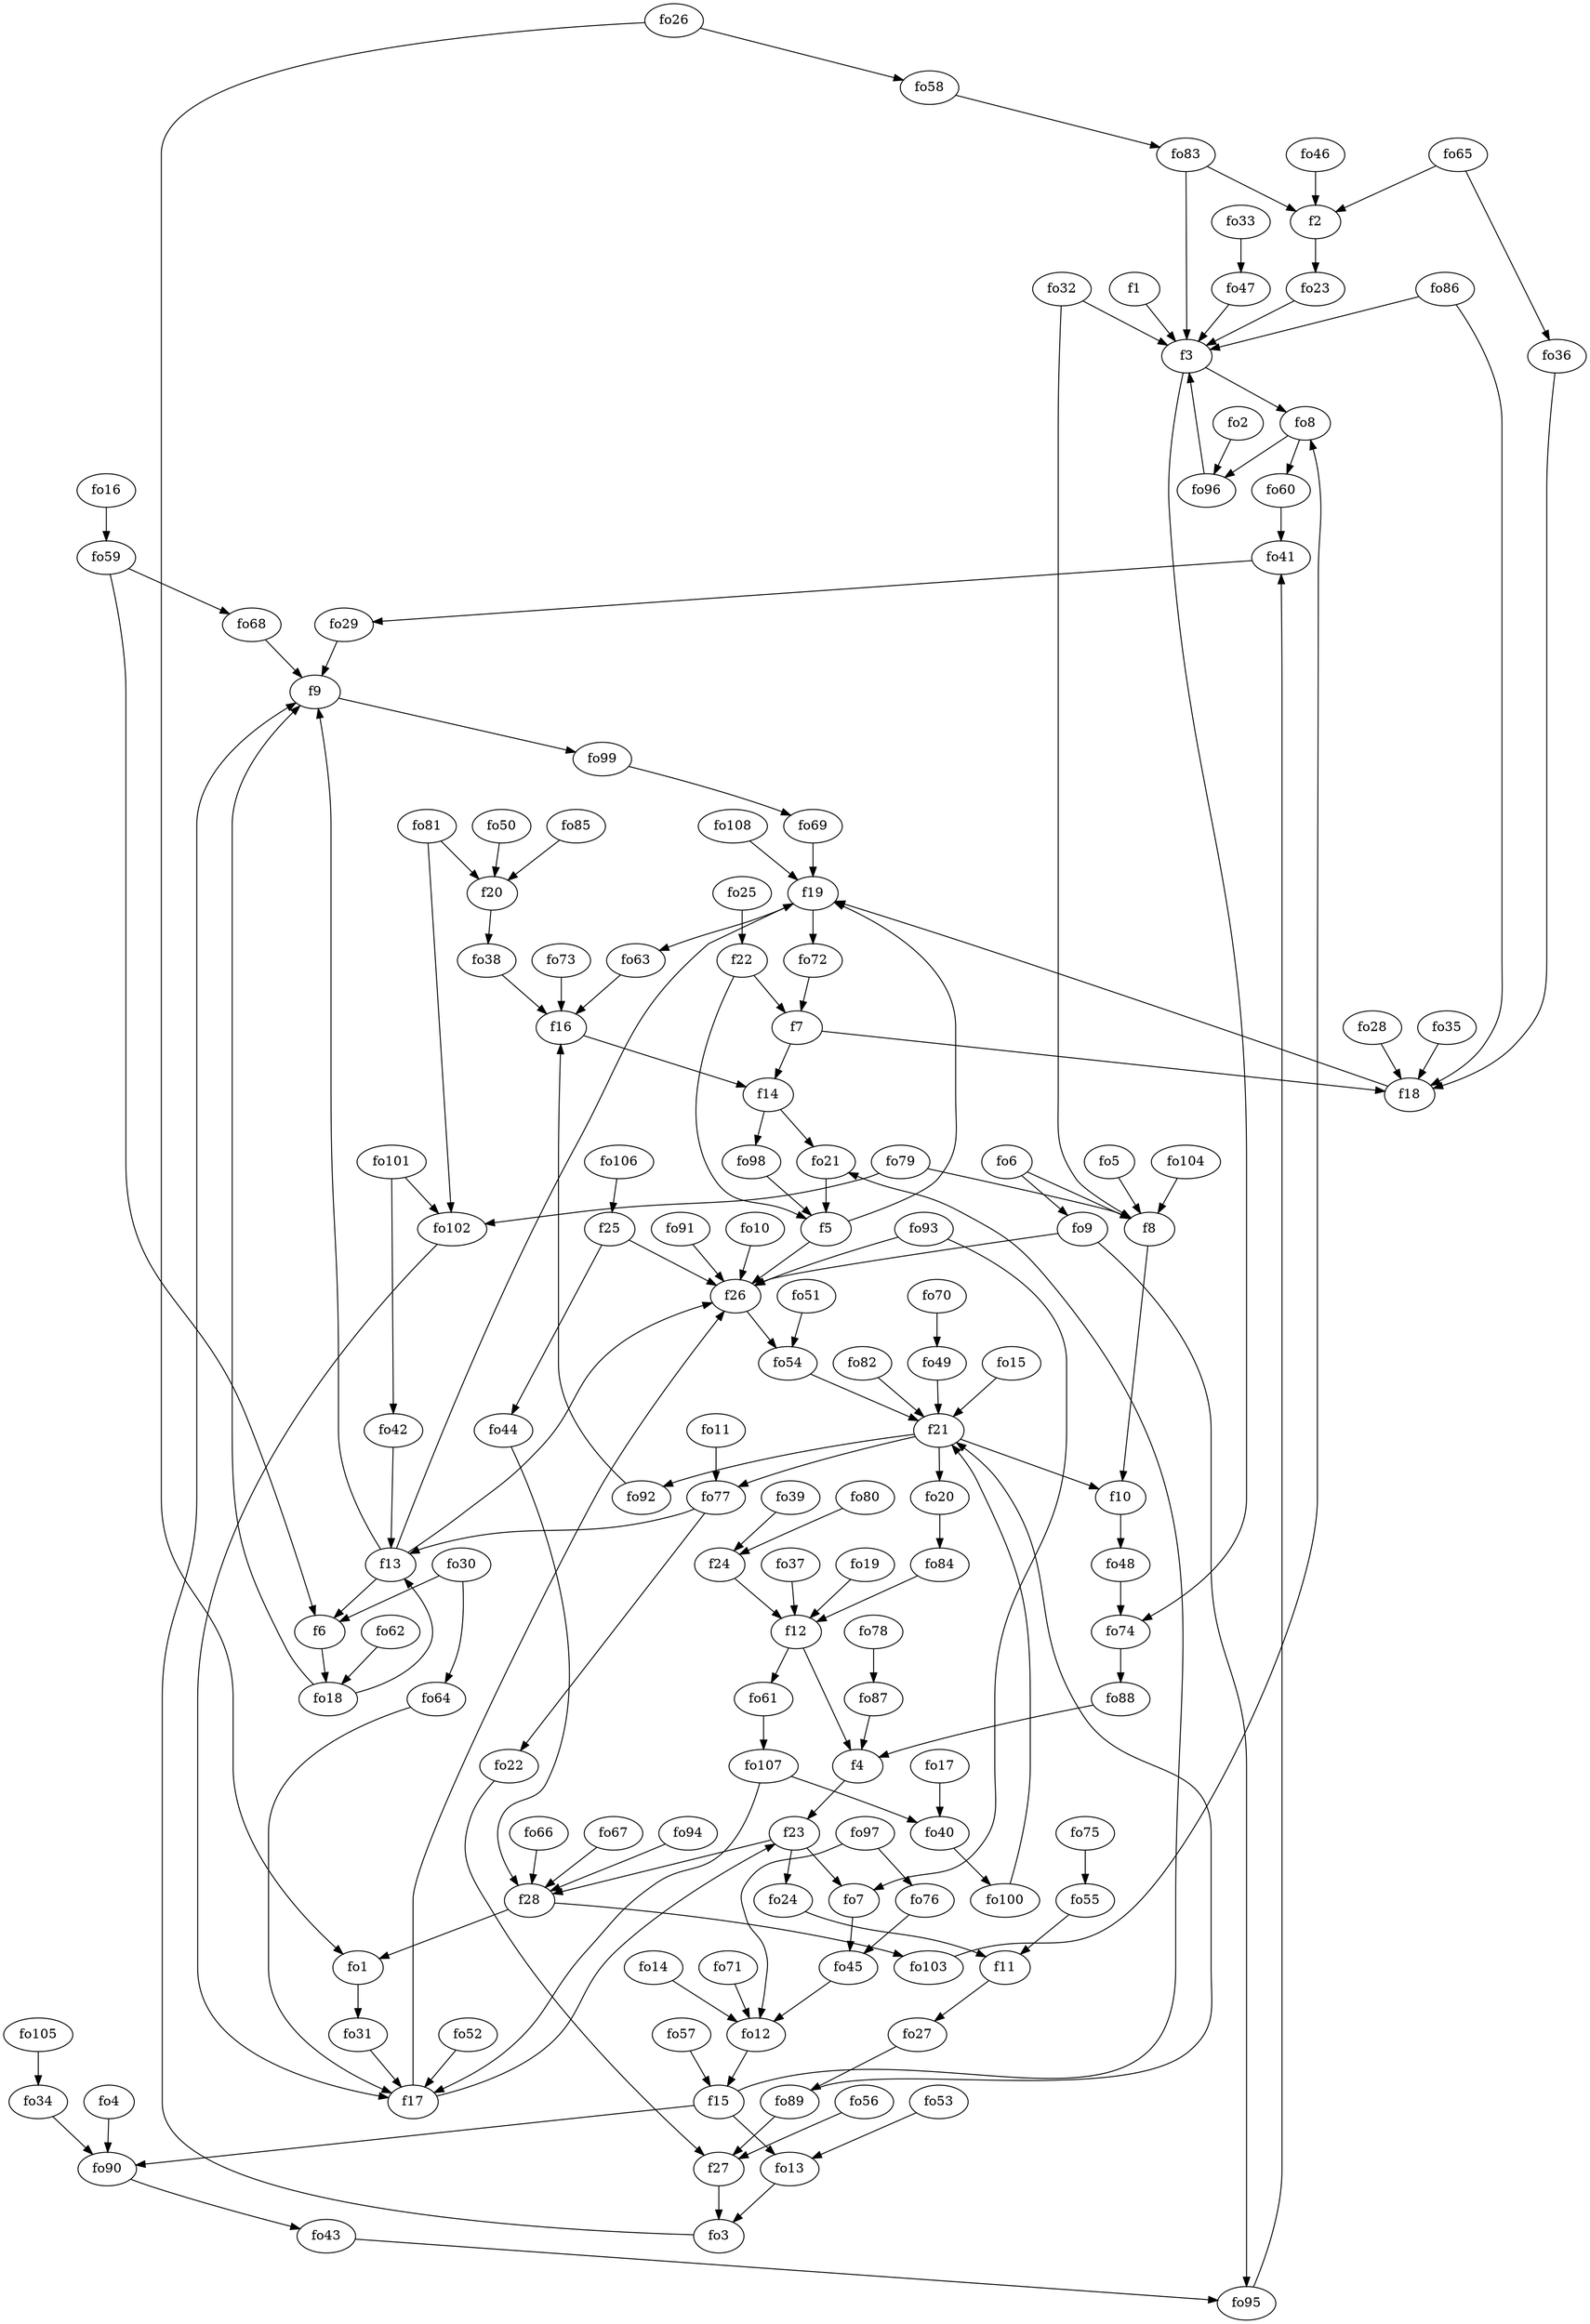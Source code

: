 strict digraph  {
f1;
f2;
f3;
f4;
f5;
f6;
f7;
f8;
f9;
f10;
f11;
f12;
f13;
f14;
f15;
f16;
f17;
f18;
f19;
f20;
f21;
f22;
f23;
f24;
f25;
f26;
f27;
f28;
fo1;
fo2;
fo3;
fo4;
fo5;
fo6;
fo7;
fo8;
fo9;
fo10;
fo11;
fo12;
fo13;
fo14;
fo15;
fo16;
fo17;
fo18;
fo19;
fo20;
fo21;
fo22;
fo23;
fo24;
fo25;
fo26;
fo27;
fo28;
fo29;
fo30;
fo31;
fo32;
fo33;
fo34;
fo35;
fo36;
fo37;
fo38;
fo39;
fo40;
fo41;
fo42;
fo43;
fo44;
fo45;
fo46;
fo47;
fo48;
fo49;
fo50;
fo51;
fo52;
fo53;
fo54;
fo55;
fo56;
fo57;
fo58;
fo59;
fo60;
fo61;
fo62;
fo63;
fo64;
fo65;
fo66;
fo67;
fo68;
fo69;
fo70;
fo71;
fo72;
fo73;
fo74;
fo75;
fo76;
fo77;
fo78;
fo79;
fo80;
fo81;
fo82;
fo83;
fo84;
fo85;
fo86;
fo87;
fo88;
fo89;
fo90;
fo91;
fo92;
fo93;
fo94;
fo95;
fo96;
fo97;
fo98;
fo99;
fo100;
fo101;
fo102;
fo103;
fo104;
fo105;
fo106;
fo107;
fo108;
f1 -> f3  [weight=2];
f2 -> fo23  [weight=2];
f3 -> fo74  [weight=2];
f3 -> fo8  [weight=2];
f4 -> f23  [weight=2];
f5 -> f19  [weight=2];
f5 -> f26  [weight=2];
f6 -> fo18  [weight=2];
f7 -> f14  [weight=2];
f7 -> f18  [weight=2];
f8 -> f10  [weight=2];
f9 -> fo99  [weight=2];
f10 -> fo48  [weight=2];
f11 -> fo27  [weight=2];
f12 -> f4  [weight=2];
f12 -> fo61  [weight=2];
f13 -> f26  [weight=2];
f13 -> f6  [weight=2];
f13 -> f9  [weight=2];
f13 -> f19  [weight=2];
f14 -> fo98  [weight=2];
f14 -> fo21  [weight=2];
f15 -> fo90  [weight=2];
f15 -> fo21  [weight=2];
f15 -> fo13  [weight=2];
f16 -> f14  [weight=2];
f17 -> f23  [weight=2];
f17 -> f26  [weight=2];
f18 -> f19  [weight=2];
f19 -> fo63  [weight=2];
f19 -> fo72  [weight=2];
f20 -> fo38  [weight=2];
f21 -> fo77  [weight=2];
f21 -> f10  [weight=2];
f21 -> fo20  [weight=2];
f21 -> fo92  [weight=2];
f22 -> f7  [weight=2];
f22 -> f5  [weight=2];
f23 -> fo24  [weight=2];
f23 -> f28  [weight=2];
f23 -> fo7  [weight=2];
f24 -> f12  [weight=2];
f25 -> f26  [weight=2];
f25 -> fo44  [weight=2];
f26 -> fo54  [weight=2];
f27 -> fo3  [weight=2];
f28 -> fo1  [weight=2];
f28 -> fo103  [weight=2];
fo1 -> fo31  [weight=2];
fo2 -> fo96  [weight=2];
fo3 -> f9  [weight=2];
fo4 -> fo90  [weight=2];
fo5 -> f8  [weight=2];
fo6 -> fo9  [weight=2];
fo6 -> f8  [weight=2];
fo7 -> fo45  [weight=2];
fo8 -> fo96  [weight=2];
fo8 -> fo60  [weight=2];
fo9 -> fo95  [weight=2];
fo9 -> f26  [weight=2];
fo10 -> f26  [weight=2];
fo11 -> fo77  [weight=2];
fo12 -> f15  [weight=2];
fo13 -> fo3  [weight=2];
fo14 -> fo12  [weight=2];
fo15 -> f21  [weight=2];
fo16 -> fo59  [weight=2];
fo17 -> fo40  [weight=2];
fo18 -> f13  [weight=2];
fo18 -> f9  [weight=2];
fo19 -> f12  [weight=2];
fo20 -> fo84  [weight=2];
fo21 -> f5  [weight=2];
fo22 -> f27  [weight=2];
fo23 -> f3  [weight=2];
fo24 -> f11  [weight=2];
fo25 -> f22  [weight=2];
fo26 -> fo1  [weight=2];
fo26 -> fo58  [weight=2];
fo27 -> fo89  [weight=2];
fo28 -> f18  [weight=2];
fo29 -> f9  [weight=2];
fo30 -> f6  [weight=2];
fo30 -> fo64  [weight=2];
fo31 -> f17  [weight=2];
fo32 -> f8  [weight=2];
fo32 -> f3  [weight=2];
fo33 -> fo47  [weight=2];
fo34 -> fo90  [weight=2];
fo35 -> f18  [weight=2];
fo36 -> f18  [weight=2];
fo37 -> f12  [weight=2];
fo38 -> f16  [weight=2];
fo39 -> f24  [weight=2];
fo40 -> fo100  [weight=2];
fo41 -> fo29  [weight=2];
fo42 -> f13  [weight=2];
fo43 -> fo95  [weight=2];
fo44 -> f28  [weight=2];
fo45 -> fo12  [weight=2];
fo46 -> f2  [weight=2];
fo47 -> f3  [weight=2];
fo48 -> fo74  [weight=2];
fo49 -> f21  [weight=2];
fo50 -> f20  [weight=2];
fo51 -> fo54  [weight=2];
fo52 -> f17  [weight=2];
fo53 -> fo13  [weight=2];
fo54 -> f21  [weight=2];
fo55 -> f11  [weight=2];
fo56 -> f27  [weight=2];
fo57 -> f15  [weight=2];
fo58 -> fo83  [weight=2];
fo59 -> fo68  [weight=2];
fo59 -> f6  [weight=2];
fo60 -> fo41  [weight=2];
fo61 -> fo107  [weight=2];
fo62 -> fo18  [weight=2];
fo63 -> f16  [weight=2];
fo64 -> f17  [weight=2];
fo65 -> f2  [weight=2];
fo65 -> fo36  [weight=2];
fo66 -> f28  [weight=2];
fo67 -> f28  [weight=2];
fo68 -> f9  [weight=2];
fo69 -> f19  [weight=2];
fo70 -> fo49  [weight=2];
fo71 -> fo12  [weight=2];
fo72 -> f7  [weight=2];
fo73 -> f16  [weight=2];
fo74 -> fo88  [weight=2];
fo75 -> fo55  [weight=2];
fo76 -> fo45  [weight=2];
fo77 -> f13  [weight=2];
fo77 -> fo22  [weight=2];
fo78 -> fo87  [weight=2];
fo79 -> f8  [weight=2];
fo79 -> fo102  [weight=2];
fo80 -> f24  [weight=2];
fo81 -> f20  [weight=2];
fo81 -> fo102  [weight=2];
fo82 -> f21  [weight=2];
fo83 -> f2  [weight=2];
fo83 -> f3  [weight=2];
fo84 -> f12  [weight=2];
fo85 -> f20  [weight=2];
fo86 -> f18  [weight=2];
fo86 -> f3  [weight=2];
fo87 -> f4  [weight=2];
fo88 -> f4  [weight=2];
fo89 -> f21  [weight=2];
fo89 -> f27  [weight=2];
fo90 -> fo43  [weight=2];
fo91 -> f26  [weight=2];
fo92 -> f16  [weight=2];
fo93 -> fo7  [weight=2];
fo93 -> f26  [weight=2];
fo94 -> f28  [weight=2];
fo95 -> fo41  [weight=2];
fo96 -> f3  [weight=2];
fo97 -> fo76  [weight=2];
fo97 -> fo12  [weight=2];
fo98 -> f5  [weight=2];
fo99 -> fo69  [weight=2];
fo100 -> f21  [weight=2];
fo101 -> fo102  [weight=2];
fo101 -> fo42  [weight=2];
fo102 -> f17  [weight=2];
fo103 -> fo8  [weight=2];
fo104 -> f8  [weight=2];
fo105 -> fo34  [weight=2];
fo106 -> f25  [weight=2];
fo107 -> fo40  [weight=2];
fo107 -> f17  [weight=2];
fo108 -> f19  [weight=2];
}
